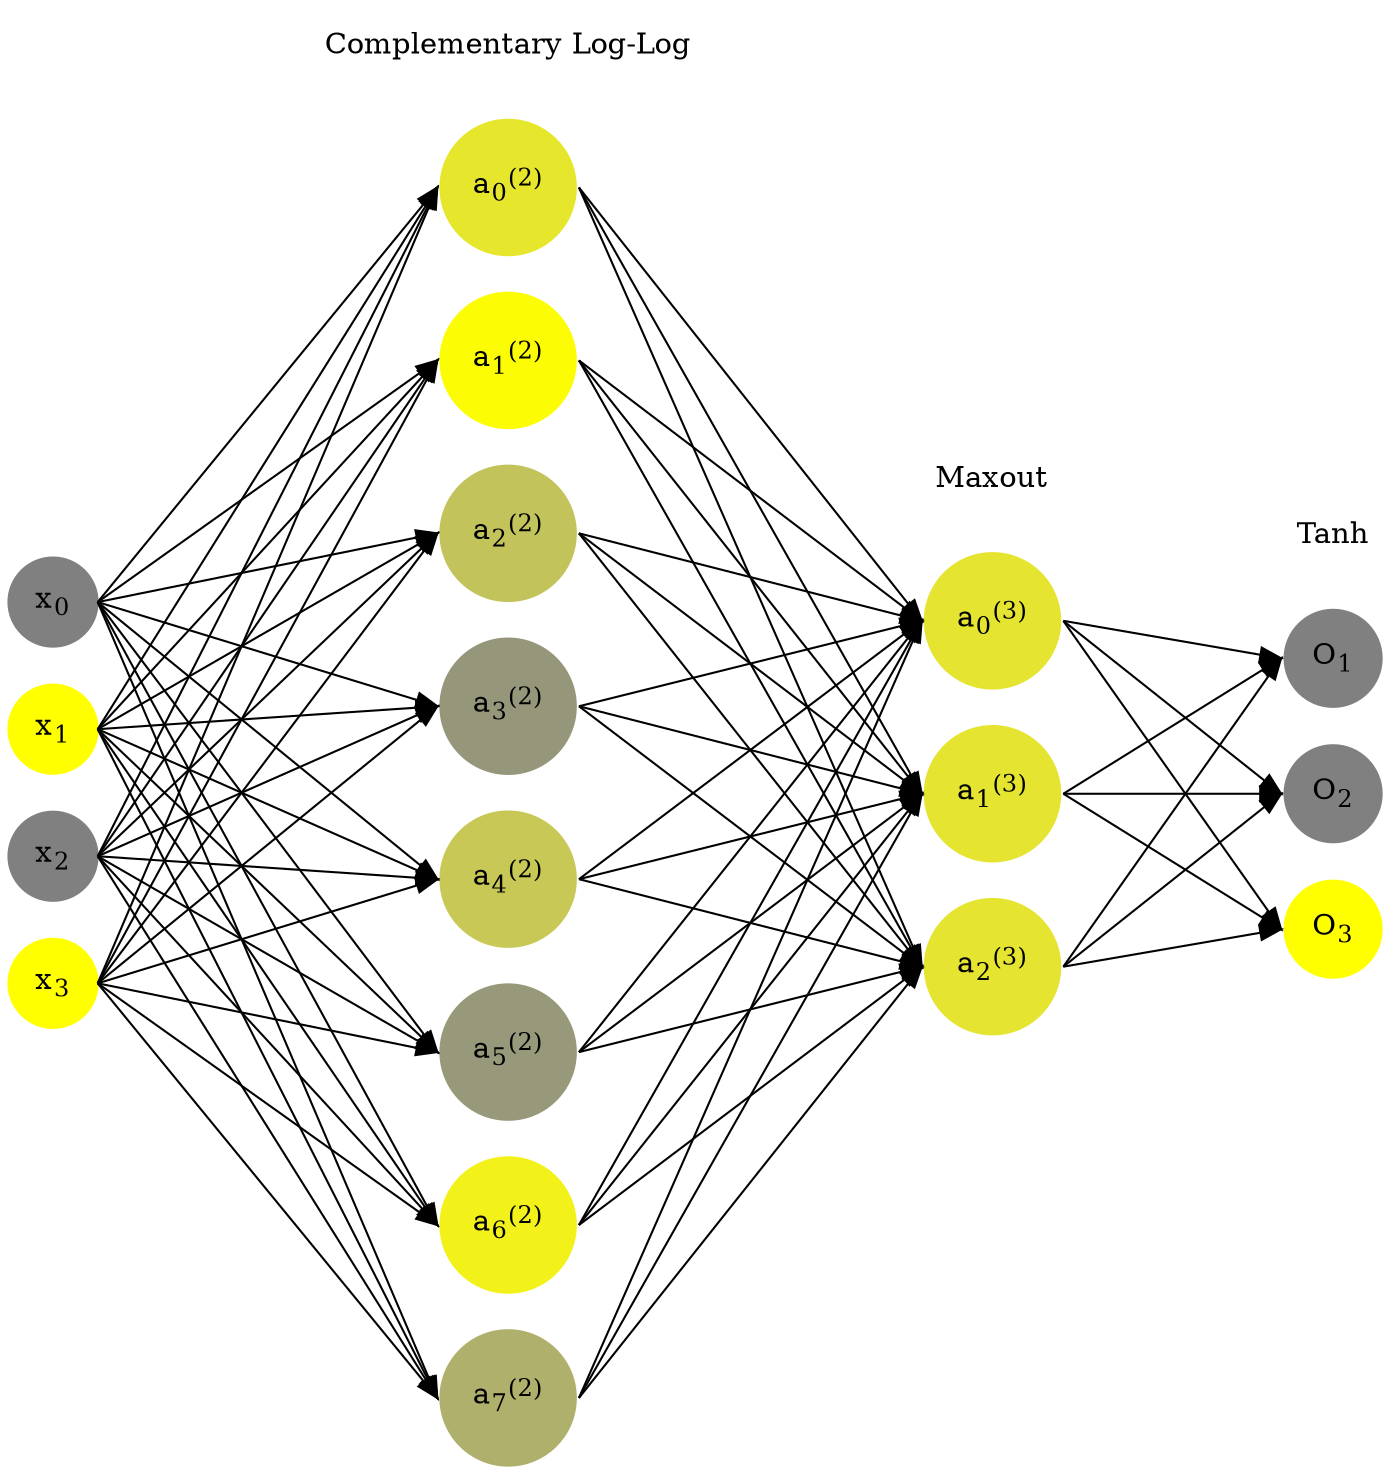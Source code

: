 digraph G {
	rankdir = LR;
	splines=false;
	edge[style=invis];
	ranksep= 1.4;
	{
	node [shape=circle, color="0.1667, 0.0, 0.5", style=filled, fillcolor="0.1667, 0.0, 0.5"];
	x0 [label=<x<sub>0</sub>>];
	}
	{
	node [shape=circle, color="0.1667, 1.0, 1.0", style=filled, fillcolor="0.1667, 1.0, 1.0"];
	x1 [label=<x<sub>1</sub>>];
	}
	{
	node [shape=circle, color="0.1667, 0.0, 0.5", style=filled, fillcolor="0.1667, 0.0, 0.5"];
	x2 [label=<x<sub>2</sub>>];
	}
	{
	node [shape=circle, color="0.1667, 1.0, 1.0", style=filled, fillcolor="0.1667, 1.0, 1.0"];
	x3 [label=<x<sub>3</sub>>];
	}
	{
	node [shape=circle, color="0.1667, 0.804942, 0.902471", style=filled, fillcolor="0.1667, 0.804942, 0.902471"];
	a02 [label=<a<sub>0</sub><sup>(2)</sup>>];
	}
	{
	node [shape=circle, color="0.1667, 0.976956, 0.988478", style=filled, fillcolor="0.1667, 0.976956, 0.988478"];
	a12 [label=<a<sub>1</sub><sup>(2)</sup>>];
	}
	{
	node [shape=circle, color="0.1667, 0.530248, 0.765124", style=filled, fillcolor="0.1667, 0.530248, 0.765124"];
	a22 [label=<a<sub>2</sub><sup>(2)</sup>>];
	}
	{
	node [shape=circle, color="0.1667, 0.178227, 0.589113", style=filled, fillcolor="0.1667, 0.178227, 0.589113"];
	a32 [label=<a<sub>3</sub><sup>(2)</sup>>];
	}
	{
	node [shape=circle, color="0.1667, 0.567585, 0.783792", style=filled, fillcolor="0.1667, 0.567585, 0.783792"];
	a42 [label=<a<sub>4</sub><sup>(2)</sup>>];
	}
	{
	node [shape=circle, color="0.1667, 0.193848, 0.596924", style=filled, fillcolor="0.1667, 0.193848, 0.596924"];
	a52 [label=<a<sub>5</sub><sup>(2)</sup>>];
	}
	{
	node [shape=circle, color="0.1667, 0.891955, 0.945977", style=filled, fillcolor="0.1667, 0.891955, 0.945977"];
	a62 [label=<a<sub>6</sub><sup>(2)</sup>>];
	}
	{
	node [shape=circle, color="0.1667, 0.376179, 0.688089", style=filled, fillcolor="0.1667, 0.376179, 0.688089"];
	a72 [label=<a<sub>7</sub><sup>(2)</sup>>];
	}
	{
	node [shape=circle, color="0.1667, 0.784528, 0.892264", style=filled, fillcolor="0.1667, 0.784528, 0.892264"];
	a03 [label=<a<sub>0</sub><sup>(3)</sup>>];
	}
	{
	node [shape=circle, color="0.1667, 0.784528, 0.892264", style=filled, fillcolor="0.1667, 0.784528, 0.892264"];
	a13 [label=<a<sub>1</sub><sup>(3)</sup>>];
	}
	{
	node [shape=circle, color="0.1667, 0.784528, 0.892264", style=filled, fillcolor="0.1667, 0.784528, 0.892264"];
	a23 [label=<a<sub>2</sub><sup>(3)</sup>>];
	}
	{
	node [shape=circle, color="0.1667, 0.0, 0.5", style=filled, fillcolor="0.1667, 0.0, 0.5"];
	O1 [label=<O<sub>1</sub>>];
	}
	{
	node [shape=circle, color="0.1667, 0.0, 0.5", style=filled, fillcolor="0.1667, 0.0, 0.5"];
	O2 [label=<O<sub>2</sub>>];
	}
	{
	node [shape=circle, color="0.1667, 1.0, 1.0", style=filled, fillcolor="0.1667, 1.0, 1.0"];
	O3 [label=<O<sub>3</sub>>];
	}
	{
	rank=same;
	x0->x1->x2->x3;
	}
	{
	rank=same;
	a02->a12->a22->a32->a42->a52->a62->a72;
	}
	{
	rank=same;
	a03->a13->a23;
	}
	{
	rank=same;
	O1->O2->O3;
	}
	l1 [shape=plaintext,label="Complementary Log-Log"];
	l1->a02;
	{rank=same; l1;a02};
	l2 [shape=plaintext,label="Maxout"];
	l2->a03;
	{rank=same; l2;a03};
	l3 [shape=plaintext,label="Tanh"];
	l3->O1;
	{rank=same; l3;O1};
edge[style=solid, tailport=e, headport=w];
	{x0;x1;x2;x3} -> {a02;a12;a22;a32;a42;a52;a62;a72};
	{a02;a12;a22;a32;a42;a52;a62;a72} -> {a03;a13;a23};
	{a03;a13;a23} -> {O1,O2,O3};
}